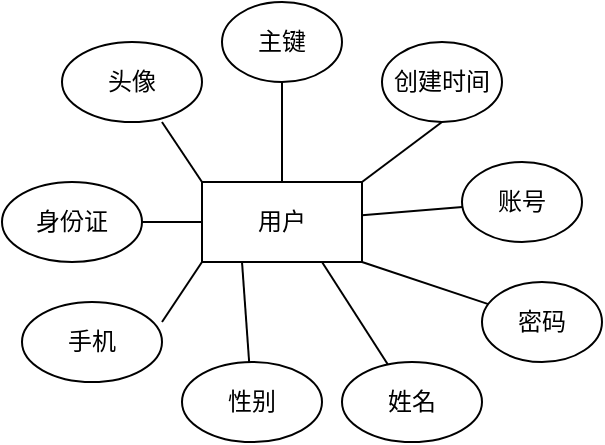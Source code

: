<mxfile version="27.1.3">
  <diagram name="第 1 页" id="SNnUAwdkBXaZDfroSAXm">
    <mxGraphModel dx="1546" dy="836" grid="1" gridSize="10" guides="1" tooltips="1" connect="1" arrows="1" fold="1" page="1" pageScale="1" pageWidth="1200" pageHeight="1920" math="0" shadow="0">
      <root>
        <mxCell id="0" />
        <mxCell id="1" parent="0" />
        <mxCell id="p0UAz1oqiwNftaLXpi3x-13" style="edgeStyle=orthogonalEdgeStyle;rounded=0;orthogonalLoop=1;jettySize=auto;html=1;exitX=0.5;exitY=0;exitDx=0;exitDy=0;entryX=0.5;entryY=1;entryDx=0;entryDy=0;verticalAlign=middle;endArrow=none;startFill=0;" edge="1" parent="1" source="p0UAz1oqiwNftaLXpi3x-1" target="p0UAz1oqiwNftaLXpi3x-2">
          <mxGeometry relative="1" as="geometry" />
        </mxCell>
        <mxCell id="p0UAz1oqiwNftaLXpi3x-14" style="rounded=0;orthogonalLoop=1;jettySize=auto;html=1;exitX=1;exitY=0;exitDx=0;exitDy=0;entryX=0.5;entryY=1;entryDx=0;entryDy=0;endArrow=none;startFill=0;" edge="1" parent="1" source="p0UAz1oqiwNftaLXpi3x-1" target="p0UAz1oqiwNftaLXpi3x-3">
          <mxGeometry relative="1" as="geometry" />
        </mxCell>
        <mxCell id="p0UAz1oqiwNftaLXpi3x-15" style="rounded=0;orthogonalLoop=1;jettySize=auto;html=1;endArrow=none;startFill=0;" edge="1" parent="1" source="p0UAz1oqiwNftaLXpi3x-1" target="p0UAz1oqiwNftaLXpi3x-4">
          <mxGeometry relative="1" as="geometry" />
        </mxCell>
        <mxCell id="p0UAz1oqiwNftaLXpi3x-16" style="rounded=0;orthogonalLoop=1;jettySize=auto;html=1;entryX=1;entryY=0.5;entryDx=0;entryDy=0;endArrow=none;startFill=0;" edge="1" parent="1" source="p0UAz1oqiwNftaLXpi3x-1" target="p0UAz1oqiwNftaLXpi3x-9">
          <mxGeometry relative="1" as="geometry" />
        </mxCell>
        <mxCell id="p0UAz1oqiwNftaLXpi3x-1" value="用户" style="rounded=0;whiteSpace=wrap;html=1;fontFamily=宋体;" vertex="1" parent="1">
          <mxGeometry x="540" y="380" width="80" height="40" as="geometry" />
        </mxCell>
        <mxCell id="p0UAz1oqiwNftaLXpi3x-2" value="主键" style="ellipse;whiteSpace=wrap;html=1;fontFamily=宋体;" vertex="1" parent="1">
          <mxGeometry x="550" y="290" width="60" height="40" as="geometry" />
        </mxCell>
        <mxCell id="p0UAz1oqiwNftaLXpi3x-3" value="创建时间" style="ellipse;whiteSpace=wrap;html=1;fontFamily=宋体;" vertex="1" parent="1">
          <mxGeometry x="630" y="310" width="60" height="40" as="geometry" />
        </mxCell>
        <mxCell id="p0UAz1oqiwNftaLXpi3x-4" value="账号" style="ellipse;whiteSpace=wrap;html=1;fontFamily=宋体;" vertex="1" parent="1">
          <mxGeometry x="670" y="370" width="60" height="40" as="geometry" />
        </mxCell>
        <mxCell id="p0UAz1oqiwNftaLXpi3x-21" style="rounded=0;orthogonalLoop=1;jettySize=auto;html=1;entryX=1;entryY=1;entryDx=0;entryDy=0;endArrow=none;startFill=0;" edge="1" parent="1" source="p0UAz1oqiwNftaLXpi3x-5" target="p0UAz1oqiwNftaLXpi3x-1">
          <mxGeometry relative="1" as="geometry" />
        </mxCell>
        <mxCell id="p0UAz1oqiwNftaLXpi3x-5" value="密码" style="ellipse;whiteSpace=wrap;html=1;fontFamily=宋体;" vertex="1" parent="1">
          <mxGeometry x="680" y="430" width="60" height="40" as="geometry" />
        </mxCell>
        <mxCell id="p0UAz1oqiwNftaLXpi3x-20" style="rounded=0;orthogonalLoop=1;jettySize=auto;html=1;entryX=0.75;entryY=1;entryDx=0;entryDy=0;endArrow=none;startFill=0;" edge="1" parent="1" source="p0UAz1oqiwNftaLXpi3x-6" target="p0UAz1oqiwNftaLXpi3x-1">
          <mxGeometry relative="1" as="geometry" />
        </mxCell>
        <mxCell id="p0UAz1oqiwNftaLXpi3x-6" value="姓名" style="ellipse;whiteSpace=wrap;html=1;fontFamily=宋体;" vertex="1" parent="1">
          <mxGeometry x="610" y="470" width="70" height="40" as="geometry" />
        </mxCell>
        <mxCell id="p0UAz1oqiwNftaLXpi3x-19" style="rounded=0;orthogonalLoop=1;jettySize=auto;html=1;entryX=0.25;entryY=1;entryDx=0;entryDy=0;endArrow=none;startFill=0;" edge="1" parent="1" source="p0UAz1oqiwNftaLXpi3x-7" target="p0UAz1oqiwNftaLXpi3x-1">
          <mxGeometry relative="1" as="geometry" />
        </mxCell>
        <mxCell id="p0UAz1oqiwNftaLXpi3x-7" value="性别" style="ellipse;whiteSpace=wrap;html=1;fontFamily=宋体;" vertex="1" parent="1">
          <mxGeometry x="530" y="470" width="70" height="40" as="geometry" />
        </mxCell>
        <mxCell id="p0UAz1oqiwNftaLXpi3x-8" value="手机" style="ellipse;whiteSpace=wrap;html=1;fontFamily=宋体;" vertex="1" parent="1">
          <mxGeometry x="450" y="440" width="70" height="40" as="geometry" />
        </mxCell>
        <mxCell id="p0UAz1oqiwNftaLXpi3x-9" value="身份证" style="ellipse;whiteSpace=wrap;html=1;fontFamily=宋体;" vertex="1" parent="1">
          <mxGeometry x="440" y="380" width="70" height="40" as="geometry" />
        </mxCell>
        <mxCell id="p0UAz1oqiwNftaLXpi3x-10" value="头像" style="ellipse;whiteSpace=wrap;html=1;fontFamily=宋体;" vertex="1" parent="1">
          <mxGeometry x="470" y="310" width="70" height="40" as="geometry" />
        </mxCell>
        <mxCell id="p0UAz1oqiwNftaLXpi3x-17" style="rounded=0;orthogonalLoop=1;jettySize=auto;html=1;exitX=0;exitY=0;exitDx=0;exitDy=0;entryX=0.714;entryY=1;entryDx=0;entryDy=0;entryPerimeter=0;endArrow=none;startFill=0;" edge="1" parent="1" source="p0UAz1oqiwNftaLXpi3x-1" target="p0UAz1oqiwNftaLXpi3x-10">
          <mxGeometry relative="1" as="geometry" />
        </mxCell>
        <mxCell id="p0UAz1oqiwNftaLXpi3x-18" style="rounded=0;orthogonalLoop=1;jettySize=auto;html=1;exitX=0;exitY=1;exitDx=0;exitDy=0;entryX=1;entryY=0.25;entryDx=0;entryDy=0;entryPerimeter=0;endArrow=none;startFill=0;" edge="1" parent="1" source="p0UAz1oqiwNftaLXpi3x-1" target="p0UAz1oqiwNftaLXpi3x-8">
          <mxGeometry relative="1" as="geometry" />
        </mxCell>
      </root>
    </mxGraphModel>
  </diagram>
</mxfile>
